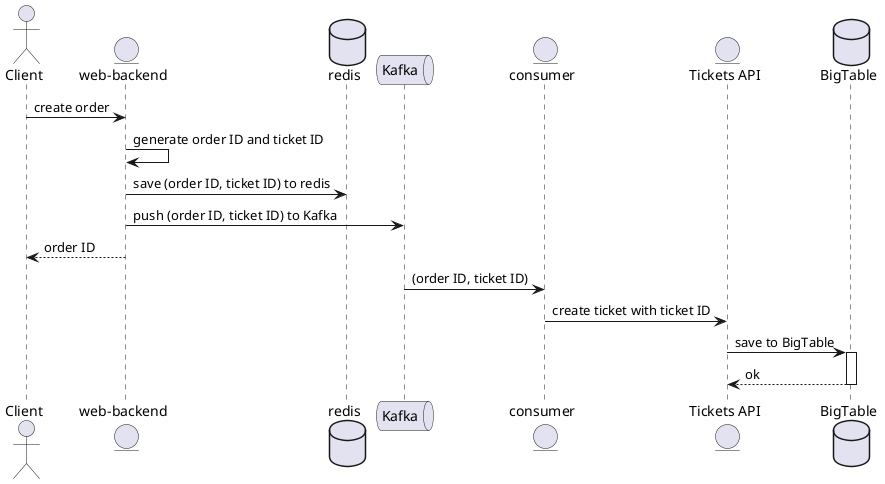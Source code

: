 @startuml tictake
actor   Client      as cli
entity  "web-backend" as wb
database  redis
queue Kafka as kaf
entity consumer
entity "Tickets API" as tic
database "BigTable" as bt

cli -> wb: create order
wb -> wb: generate order ID and ticket ID
wb -> redis: save (order ID, ticket ID) to redis
wb -> kaf: push (order ID, ticket ID) to Kafka
wb --> cli: order ID
kaf -> consumer: (order ID, ticket ID)
consumer -> tic: create ticket with ticket ID
tic -> bt++: save to BigTable
return ok


@enduml
